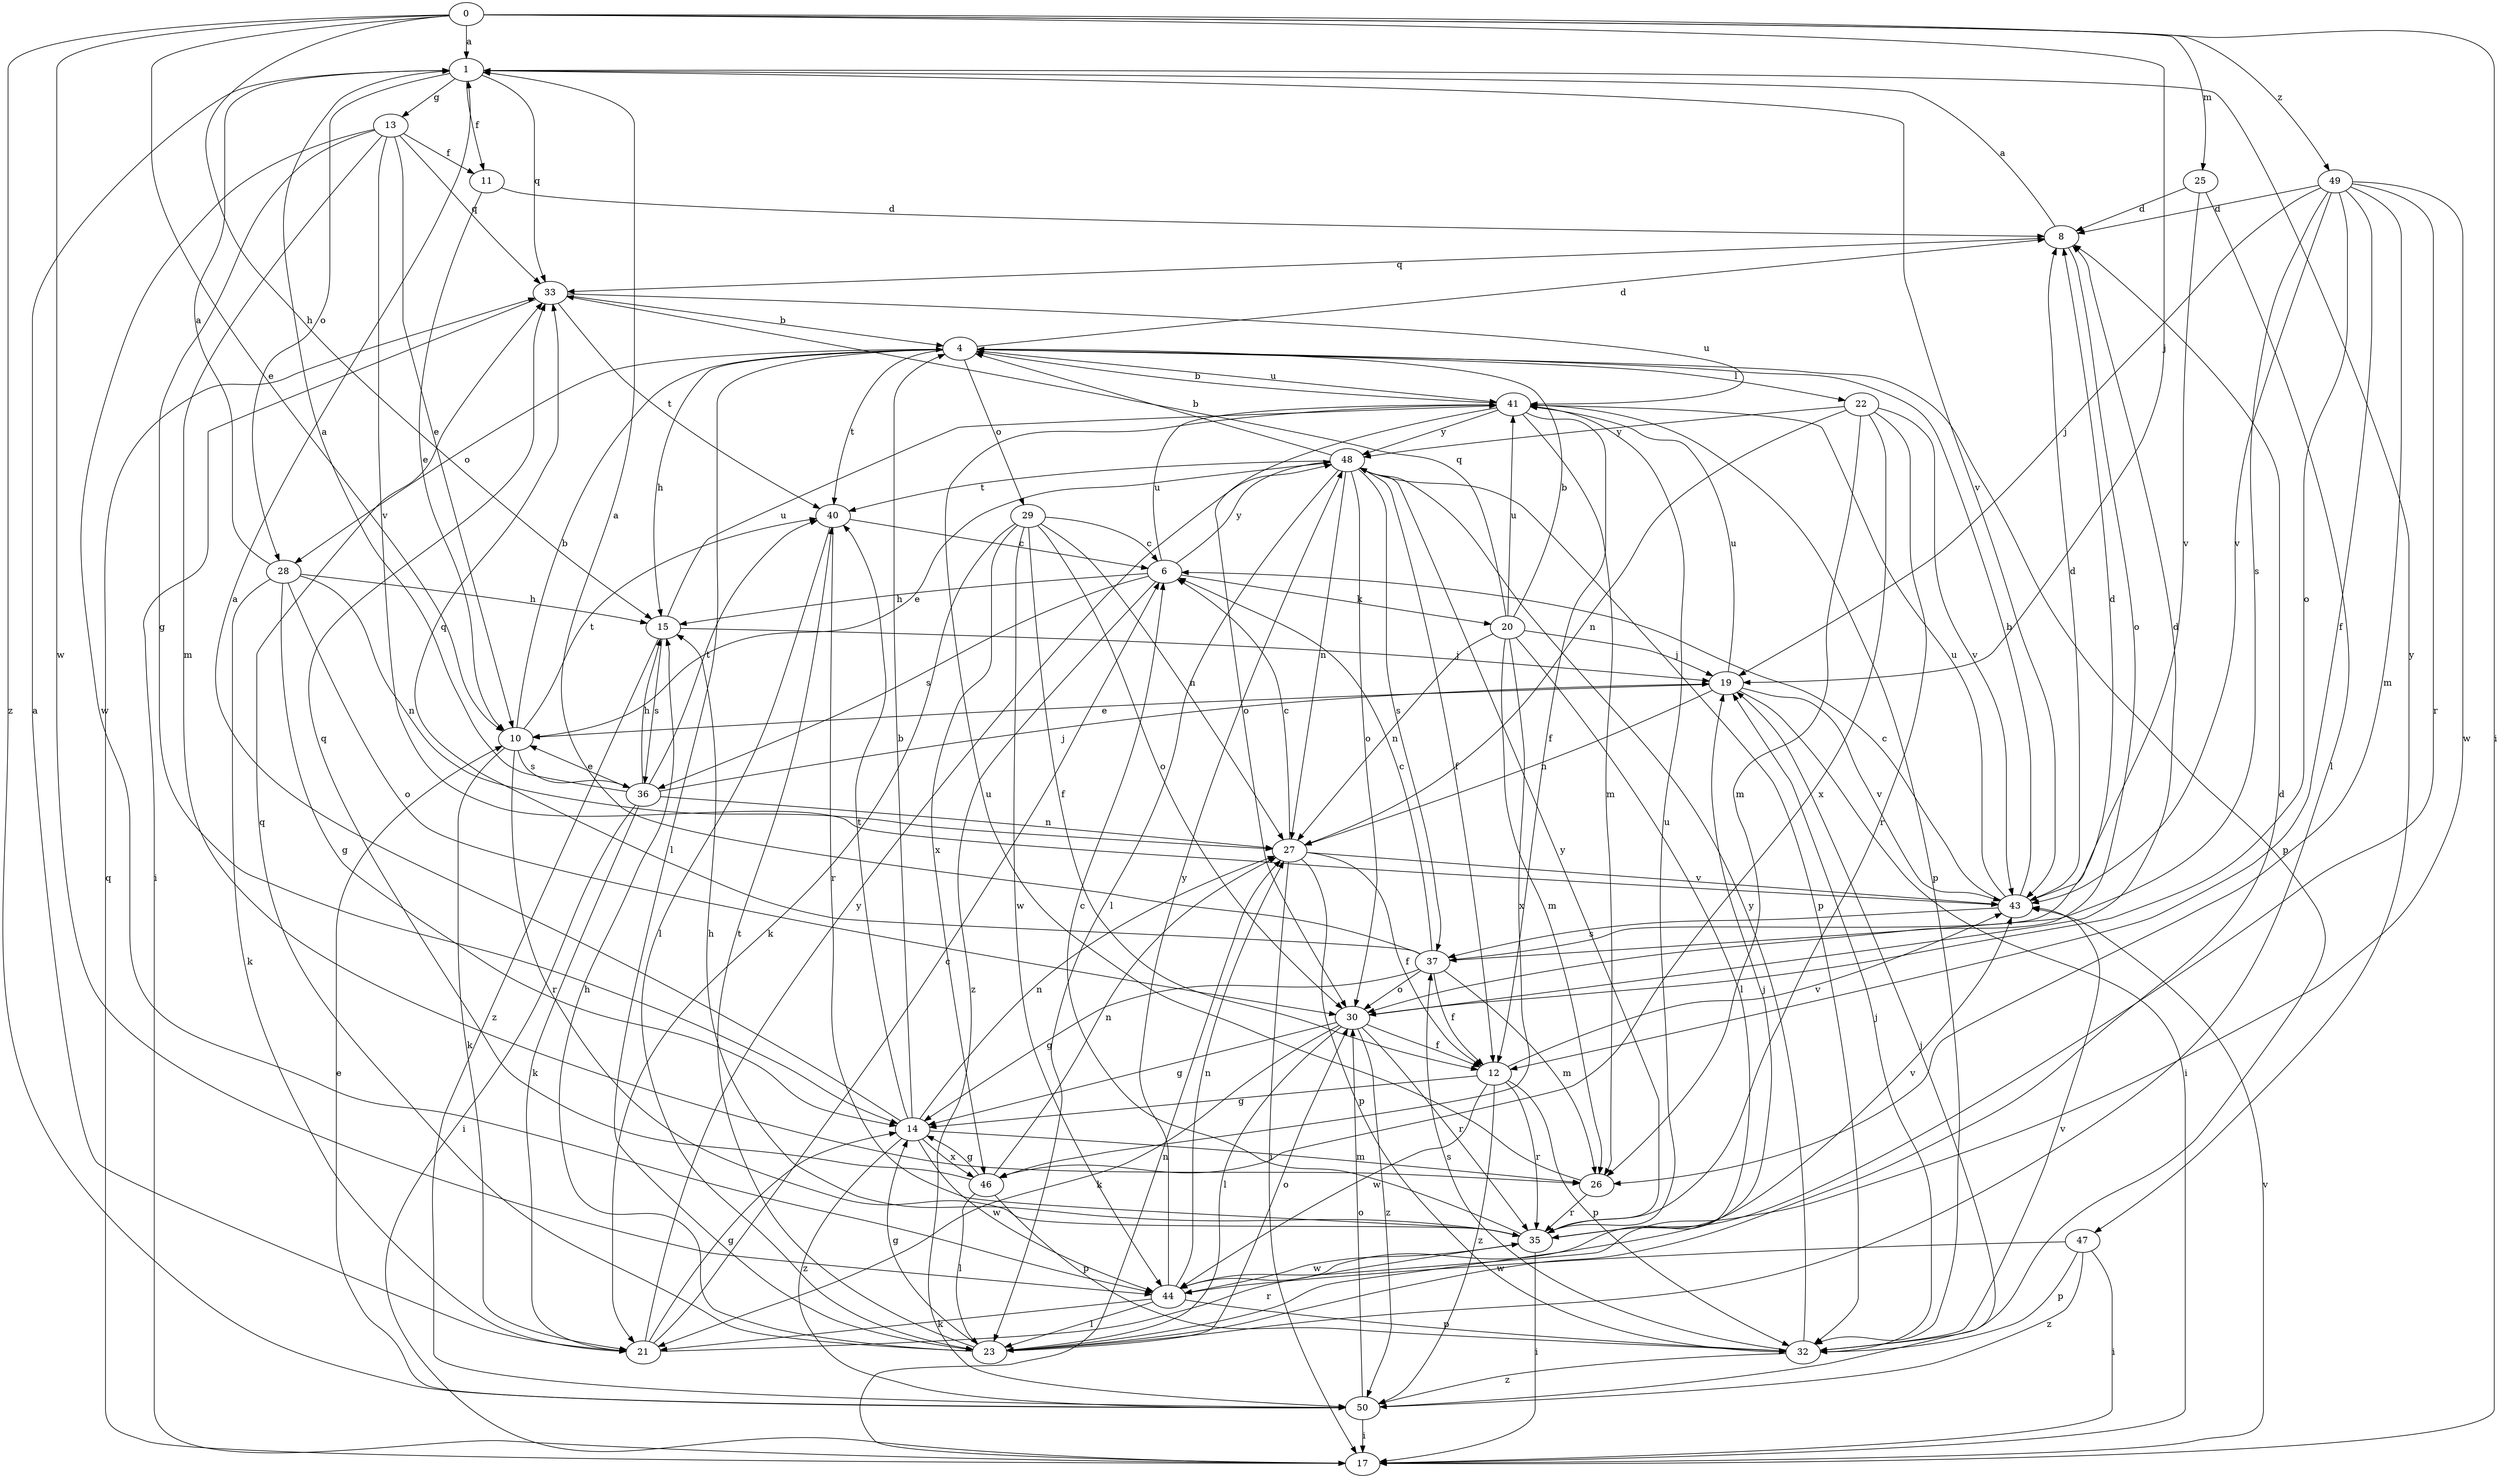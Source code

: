 strict digraph  {
0;
1;
4;
6;
8;
10;
11;
12;
13;
14;
15;
17;
19;
20;
21;
22;
23;
25;
26;
27;
28;
29;
30;
32;
33;
35;
36;
37;
40;
41;
43;
44;
46;
47;
48;
49;
50;
0 -> 1  [label=a];
0 -> 10  [label=e];
0 -> 15  [label=h];
0 -> 17  [label=i];
0 -> 19  [label=j];
0 -> 25  [label=m];
0 -> 44  [label=w];
0 -> 49  [label=z];
0 -> 50  [label=z];
1 -> 11  [label=f];
1 -> 13  [label=g];
1 -> 28  [label=o];
1 -> 33  [label=q];
1 -> 43  [label=v];
1 -> 47  [label=y];
4 -> 8  [label=d];
4 -> 15  [label=h];
4 -> 22  [label=l];
4 -> 23  [label=l];
4 -> 28  [label=o];
4 -> 29  [label=o];
4 -> 32  [label=p];
4 -> 40  [label=t];
4 -> 41  [label=u];
6 -> 15  [label=h];
6 -> 20  [label=k];
6 -> 36  [label=s];
6 -> 41  [label=u];
6 -> 48  [label=y];
6 -> 50  [label=z];
8 -> 1  [label=a];
8 -> 30  [label=o];
8 -> 33  [label=q];
10 -> 4  [label=b];
10 -> 21  [label=k];
10 -> 35  [label=r];
10 -> 36  [label=s];
10 -> 40  [label=t];
11 -> 8  [label=d];
11 -> 10  [label=e];
12 -> 14  [label=g];
12 -> 32  [label=p];
12 -> 35  [label=r];
12 -> 43  [label=v];
12 -> 44  [label=w];
12 -> 50  [label=z];
13 -> 10  [label=e];
13 -> 11  [label=f];
13 -> 14  [label=g];
13 -> 26  [label=m];
13 -> 33  [label=q];
13 -> 43  [label=v];
13 -> 44  [label=w];
14 -> 1  [label=a];
14 -> 4  [label=b];
14 -> 26  [label=m];
14 -> 27  [label=n];
14 -> 40  [label=t];
14 -> 44  [label=w];
14 -> 46  [label=x];
14 -> 50  [label=z];
15 -> 19  [label=j];
15 -> 36  [label=s];
15 -> 41  [label=u];
15 -> 50  [label=z];
17 -> 27  [label=n];
17 -> 33  [label=q];
17 -> 43  [label=v];
19 -> 10  [label=e];
19 -> 17  [label=i];
19 -> 27  [label=n];
19 -> 41  [label=u];
19 -> 43  [label=v];
20 -> 4  [label=b];
20 -> 19  [label=j];
20 -> 23  [label=l];
20 -> 26  [label=m];
20 -> 27  [label=n];
20 -> 33  [label=q];
20 -> 41  [label=u];
20 -> 46  [label=x];
21 -> 1  [label=a];
21 -> 6  [label=c];
21 -> 14  [label=g];
21 -> 35  [label=r];
21 -> 48  [label=y];
22 -> 26  [label=m];
22 -> 27  [label=n];
22 -> 35  [label=r];
22 -> 43  [label=v];
22 -> 46  [label=x];
22 -> 48  [label=y];
23 -> 8  [label=d];
23 -> 14  [label=g];
23 -> 15  [label=h];
23 -> 30  [label=o];
23 -> 33  [label=q];
23 -> 40  [label=t];
25 -> 8  [label=d];
25 -> 23  [label=l];
25 -> 43  [label=v];
26 -> 35  [label=r];
26 -> 41  [label=u];
27 -> 6  [label=c];
27 -> 12  [label=f];
27 -> 17  [label=i];
27 -> 32  [label=p];
27 -> 43  [label=v];
28 -> 1  [label=a];
28 -> 14  [label=g];
28 -> 15  [label=h];
28 -> 21  [label=k];
28 -> 27  [label=n];
28 -> 30  [label=o];
29 -> 6  [label=c];
29 -> 12  [label=f];
29 -> 21  [label=k];
29 -> 27  [label=n];
29 -> 30  [label=o];
29 -> 44  [label=w];
29 -> 46  [label=x];
30 -> 8  [label=d];
30 -> 12  [label=f];
30 -> 14  [label=g];
30 -> 21  [label=k];
30 -> 23  [label=l];
30 -> 35  [label=r];
30 -> 50  [label=z];
32 -> 19  [label=j];
32 -> 37  [label=s];
32 -> 43  [label=v];
32 -> 48  [label=y];
32 -> 50  [label=z];
33 -> 4  [label=b];
33 -> 17  [label=i];
33 -> 40  [label=t];
33 -> 41  [label=u];
35 -> 6  [label=c];
35 -> 15  [label=h];
35 -> 17  [label=i];
35 -> 41  [label=u];
35 -> 43  [label=v];
35 -> 44  [label=w];
35 -> 48  [label=y];
36 -> 1  [label=a];
36 -> 10  [label=e];
36 -> 15  [label=h];
36 -> 17  [label=i];
36 -> 19  [label=j];
36 -> 21  [label=k];
36 -> 27  [label=n];
36 -> 40  [label=t];
37 -> 1  [label=a];
37 -> 6  [label=c];
37 -> 8  [label=d];
37 -> 12  [label=f];
37 -> 14  [label=g];
37 -> 26  [label=m];
37 -> 30  [label=o];
37 -> 33  [label=q];
40 -> 6  [label=c];
40 -> 23  [label=l];
40 -> 35  [label=r];
41 -> 4  [label=b];
41 -> 12  [label=f];
41 -> 26  [label=m];
41 -> 30  [label=o];
41 -> 32  [label=p];
41 -> 48  [label=y];
43 -> 4  [label=b];
43 -> 6  [label=c];
43 -> 8  [label=d];
43 -> 37  [label=s];
43 -> 41  [label=u];
44 -> 19  [label=j];
44 -> 21  [label=k];
44 -> 23  [label=l];
44 -> 27  [label=n];
44 -> 32  [label=p];
44 -> 48  [label=y];
46 -> 14  [label=g];
46 -> 23  [label=l];
46 -> 27  [label=n];
46 -> 32  [label=p];
46 -> 33  [label=q];
47 -> 17  [label=i];
47 -> 32  [label=p];
47 -> 44  [label=w];
47 -> 50  [label=z];
48 -> 4  [label=b];
48 -> 10  [label=e];
48 -> 12  [label=f];
48 -> 23  [label=l];
48 -> 27  [label=n];
48 -> 30  [label=o];
48 -> 32  [label=p];
48 -> 37  [label=s];
48 -> 40  [label=t];
49 -> 8  [label=d];
49 -> 12  [label=f];
49 -> 19  [label=j];
49 -> 26  [label=m];
49 -> 30  [label=o];
49 -> 35  [label=r];
49 -> 37  [label=s];
49 -> 43  [label=v];
49 -> 44  [label=w];
50 -> 10  [label=e];
50 -> 17  [label=i];
50 -> 19  [label=j];
50 -> 30  [label=o];
}
